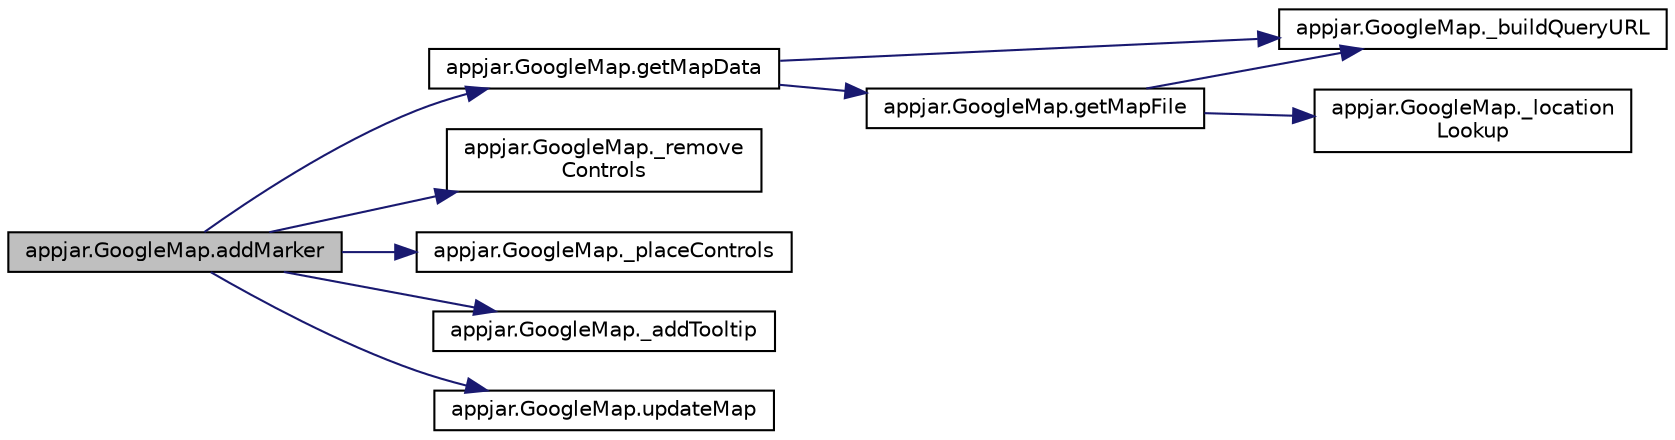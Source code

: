 digraph "appjar.GoogleMap.addMarker"
{
  edge [fontname="Helvetica",fontsize="10",labelfontname="Helvetica",labelfontsize="10"];
  node [fontname="Helvetica",fontsize="10",shape=record];
  rankdir="LR";
  Node0 [label="appjar.GoogleMap.addMarker",height=0.2,width=0.4,color="black", fillcolor="grey75", style="filled", fontcolor="black"];
  Node0 -> Node1 [color="midnightblue",fontsize="10",style="solid",fontname="Helvetica"];
  Node1 [label="appjar.GoogleMap.getMapData",height=0.2,width=0.4,color="black", fillcolor="white", style="filled",URL="$classappjar_1_1_google_map.html#aea059cc2c47eb5372938612d543f01c3"];
  Node1 -> Node2 [color="midnightblue",fontsize="10",style="solid",fontname="Helvetica"];
  Node2 [label="appjar.GoogleMap._buildQueryURL",height=0.2,width=0.4,color="black", fillcolor="white", style="filled",URL="$classappjar_1_1_google_map.html#a393c766edcc30892729c882d715d483e"];
  Node1 -> Node3 [color="midnightblue",fontsize="10",style="solid",fontname="Helvetica"];
  Node3 [label="appjar.GoogleMap.getMapFile",height=0.2,width=0.4,color="black", fillcolor="white", style="filled",URL="$classappjar_1_1_google_map.html#a81ef64dac6edd30e382a7c09de5d9762"];
  Node3 -> Node2 [color="midnightblue",fontsize="10",style="solid",fontname="Helvetica"];
  Node3 -> Node4 [color="midnightblue",fontsize="10",style="solid",fontname="Helvetica"];
  Node4 [label="appjar.GoogleMap._location\lLookup",height=0.2,width=0.4,color="black", fillcolor="white", style="filled",URL="$classappjar_1_1_google_map.html#af06f7217fa8897c0150edcb6aa6c598e"];
  Node0 -> Node5 [color="midnightblue",fontsize="10",style="solid",fontname="Helvetica"];
  Node5 [label="appjar.GoogleMap._remove\lControls",height=0.2,width=0.4,color="black", fillcolor="white", style="filled",URL="$classappjar_1_1_google_map.html#a3415d66cfa5b72b9c607bd920093949c"];
  Node0 -> Node6 [color="midnightblue",fontsize="10",style="solid",fontname="Helvetica"];
  Node6 [label="appjar.GoogleMap._placeControls",height=0.2,width=0.4,color="black", fillcolor="white", style="filled",URL="$classappjar_1_1_google_map.html#abc712b85df292d78529ba7239acf54c4"];
  Node0 -> Node7 [color="midnightblue",fontsize="10",style="solid",fontname="Helvetica"];
  Node7 [label="appjar.GoogleMap._addTooltip",height=0.2,width=0.4,color="black", fillcolor="white", style="filled",URL="$classappjar_1_1_google_map.html#a8fe893a3033954f3608e5c225da14cc5"];
  Node0 -> Node8 [color="midnightblue",fontsize="10",style="solid",fontname="Helvetica"];
  Node8 [label="appjar.GoogleMap.updateMap",height=0.2,width=0.4,color="black", fillcolor="white", style="filled",URL="$classappjar_1_1_google_map.html#a270f05c38f986cc8ad818f705a87c3df"];
}
